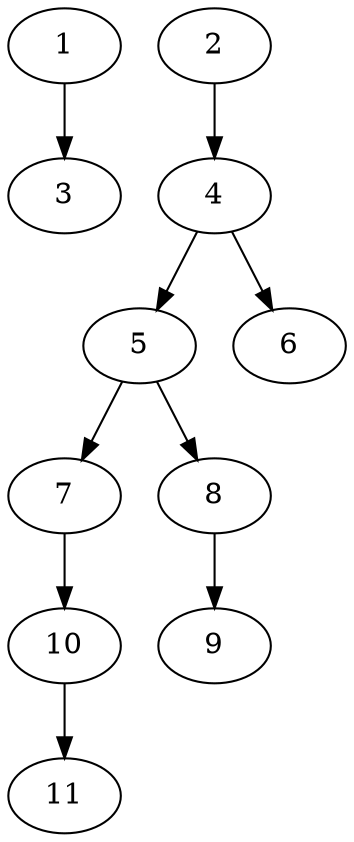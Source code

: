 // DAG (tier=1-easy, mode=compute, n=11, ccr=0.262, fat=0.481, density=0.282, regular=0.635, jump=0.037, mindata=262144, maxdata=2097152)
// DAG automatically generated by daggen at Sun Aug 24 16:33:32 2025
// /home/ermia/Project/Environments/daggen/bin/daggen --dot --ccr 0.262 --fat 0.481 --regular 0.635 --density 0.282 --jump 0.037 --mindata 262144 --maxdata 2097152 -n 11 
digraph G {
  1 [size="19791091023000004", alpha="0.03", expect_size="9895545511500002"]
  1 -> 3 [size ="15492760731648"]
  2 [size="130034632907870", alpha="0.11", expect_size="65017316453935"]
  2 -> 4 [size ="6103626678272"]
  3 [size="132613549125009408", alpha="0.08", expect_size="66306774562504704"]
  4 [size="6086307624767193088", alpha="0.11", expect_size="3043153812383596544"]
  4 -> 5 [size ="26668131418112"]
  4 -> 6 [size ="26668131418112"]
  5 [size="185329794184694", alpha="0.01", expect_size="92664897092347"]
  5 -> 7 [size ="2949845614592"]
  5 -> 8 [size ="2949845614592"]
  6 [size="583405267744456704", alpha="0.12", expect_size="291702633872228352"]
  7 [size="7249119890374656000", alpha="0.02", expect_size="3624559945187328000"]
  7 -> 10 [size ="29964946636800"]
  8 [size="194219343243321", alpha="0.01", expect_size="97109671621660"]
  8 -> 9 [size ="8830486315008"]
  9 [size="265371167268374", alpha="0.20", expect_size="132685583634187"]
  10 [size="4424704075856918", alpha="0.10", expect_size="2212352037928459"]
  10 -> 11 [size ="6900879982592"]
  11 [size="876858946508174", alpha="0.12", expect_size="438429473254087"]
}